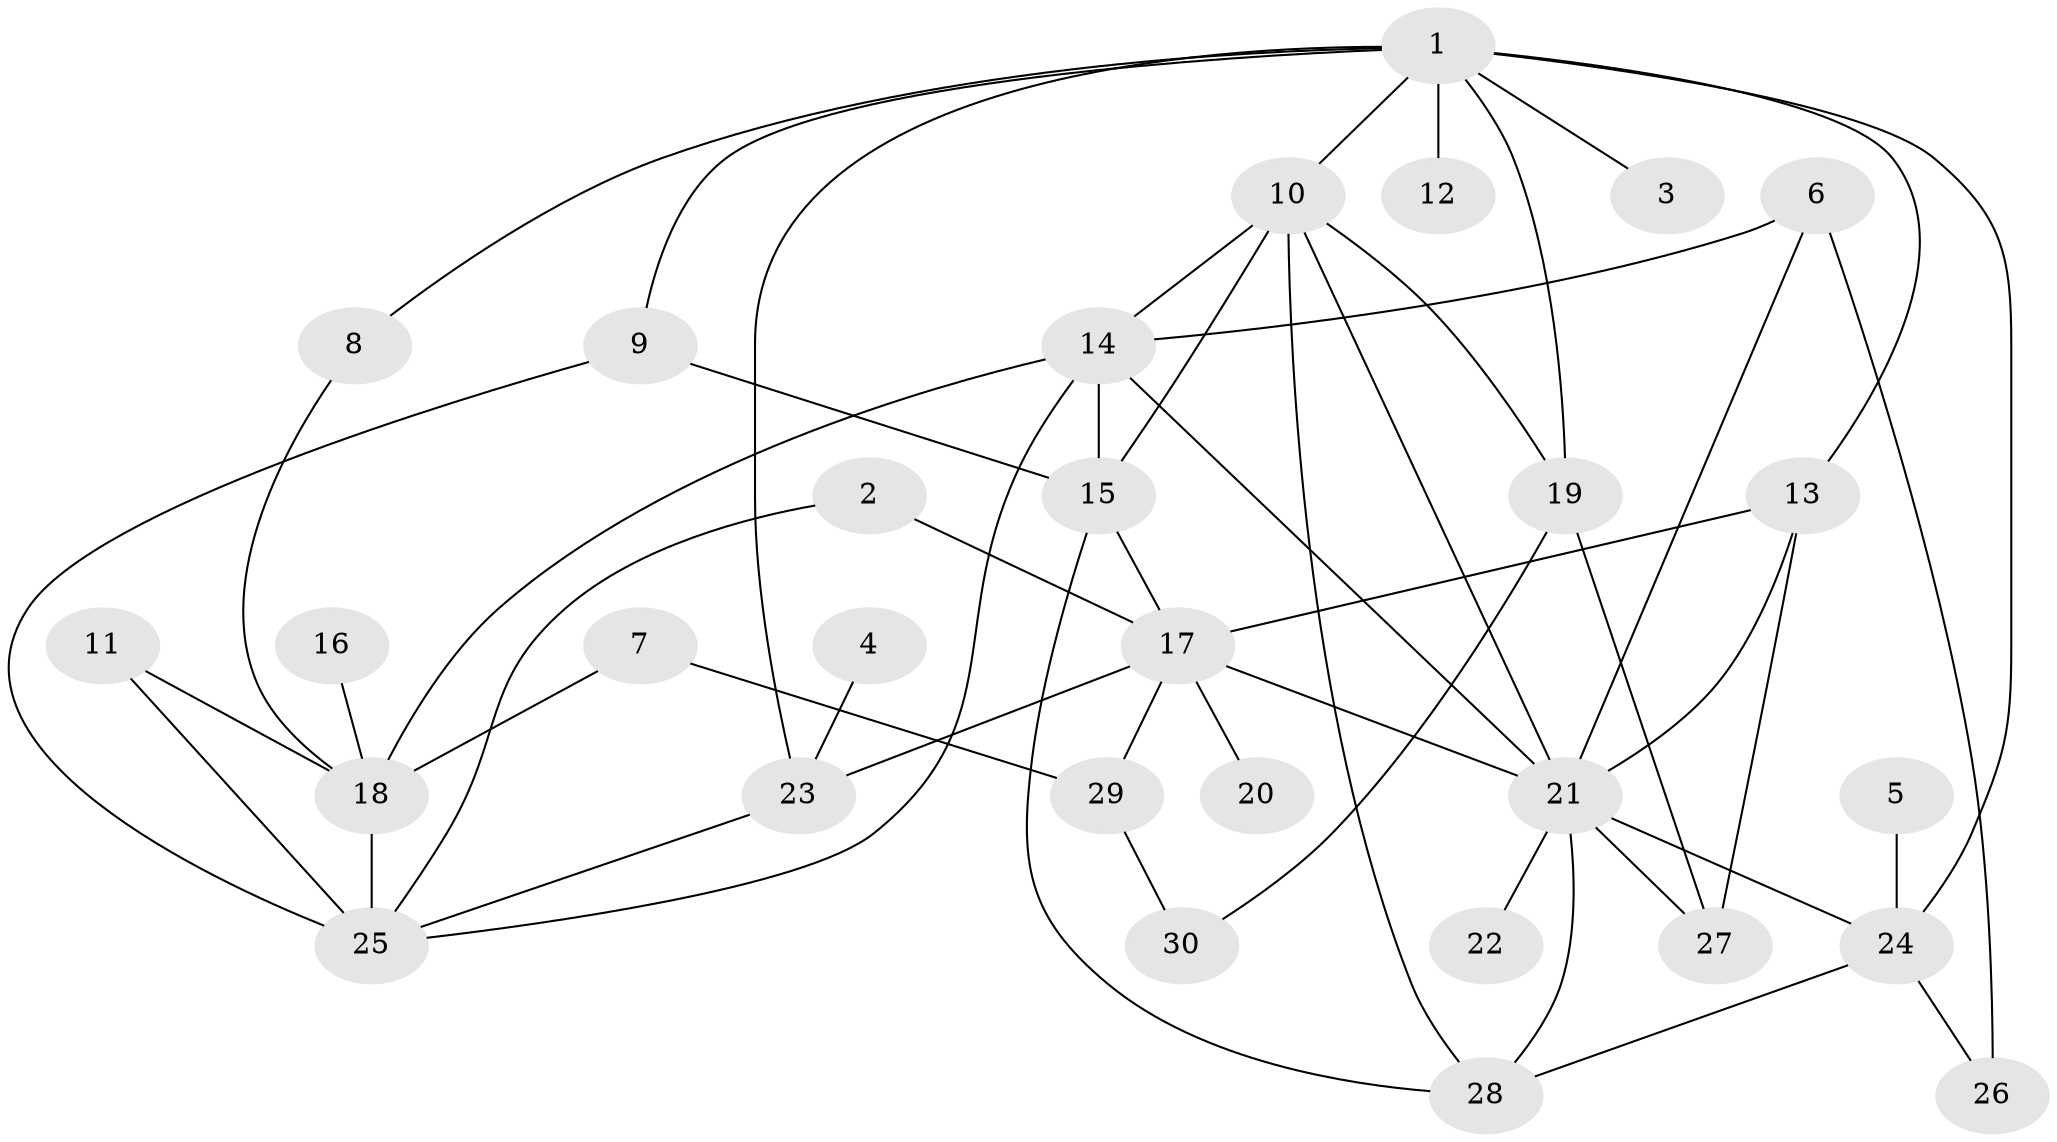 // original degree distribution, {3: 0.25, 6: 0.08333333333333333, 4: 0.11666666666666667, 8: 0.016666666666666666, 2: 0.25, 1: 0.21666666666666667, 7: 0.016666666666666666, 5: 0.05}
// Generated by graph-tools (version 1.1) at 2025/49/03/09/25 03:49:16]
// undirected, 30 vertices, 53 edges
graph export_dot {
graph [start="1"]
  node [color=gray90,style=filled];
  1;
  2;
  3;
  4;
  5;
  6;
  7;
  8;
  9;
  10;
  11;
  12;
  13;
  14;
  15;
  16;
  17;
  18;
  19;
  20;
  21;
  22;
  23;
  24;
  25;
  26;
  27;
  28;
  29;
  30;
  1 -- 3 [weight=1.0];
  1 -- 8 [weight=1.0];
  1 -- 9 [weight=1.0];
  1 -- 10 [weight=1.0];
  1 -- 12 [weight=1.0];
  1 -- 13 [weight=1.0];
  1 -- 19 [weight=1.0];
  1 -- 23 [weight=1.0];
  1 -- 24 [weight=1.0];
  2 -- 17 [weight=1.0];
  2 -- 25 [weight=1.0];
  4 -- 23 [weight=1.0];
  5 -- 24 [weight=1.0];
  6 -- 14 [weight=1.0];
  6 -- 21 [weight=1.0];
  6 -- 26 [weight=1.0];
  7 -- 18 [weight=1.0];
  7 -- 29 [weight=1.0];
  8 -- 18 [weight=1.0];
  9 -- 15 [weight=1.0];
  9 -- 25 [weight=1.0];
  10 -- 14 [weight=1.0];
  10 -- 15 [weight=1.0];
  10 -- 19 [weight=1.0];
  10 -- 21 [weight=1.0];
  10 -- 28 [weight=1.0];
  11 -- 18 [weight=1.0];
  11 -- 25 [weight=1.0];
  13 -- 17 [weight=1.0];
  13 -- 21 [weight=2.0];
  13 -- 27 [weight=1.0];
  14 -- 15 [weight=1.0];
  14 -- 18 [weight=1.0];
  14 -- 21 [weight=1.0];
  14 -- 25 [weight=1.0];
  15 -- 17 [weight=1.0];
  15 -- 28 [weight=1.0];
  16 -- 18 [weight=1.0];
  17 -- 20 [weight=1.0];
  17 -- 21 [weight=2.0];
  17 -- 23 [weight=3.0];
  17 -- 29 [weight=1.0];
  18 -- 25 [weight=2.0];
  19 -- 27 [weight=1.0];
  19 -- 30 [weight=1.0];
  21 -- 22 [weight=1.0];
  21 -- 24 [weight=1.0];
  21 -- 27 [weight=1.0];
  21 -- 28 [weight=1.0];
  23 -- 25 [weight=1.0];
  24 -- 26 [weight=1.0];
  24 -- 28 [weight=1.0];
  29 -- 30 [weight=1.0];
}
